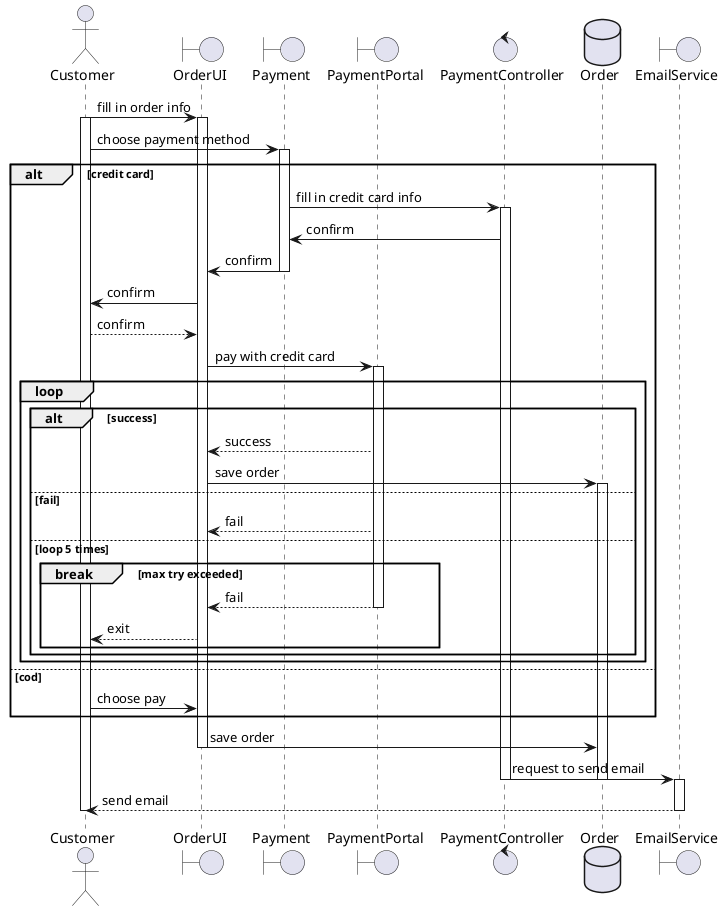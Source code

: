 @startuml Order
actor Customer as c
boundary OrderUI as ou
boundary Payment as p
boundary PaymentPortal as pp
control PaymentController as pcn
database Order as o
boundary EmailService as es


c -> ou : fill in order info
c++
ou++
c -> p : choose payment method
p++
alt credit card
p -> pcn : fill in credit card info
pcn++
pcn -> p : confirm
p -> ou : confirm
p--
ou -> c : confirm
c --> ou : confirm
ou -> pp : pay with credit card
pp++
loop
alt success
pp --> ou : success
ou -> o : save order
o++
else fail
pp --> ou : fail
else loop 5 times
break max try exceeded
pp --> ou : fail
pp--
ou --> c : exit
end
end
end
else cod
c -> ou : choose pay
end
ou -> o : save order
ou--
pcn -> es : request to send email
pcn--
o--
es++
es --> c: send email
c--
es--
@enduml